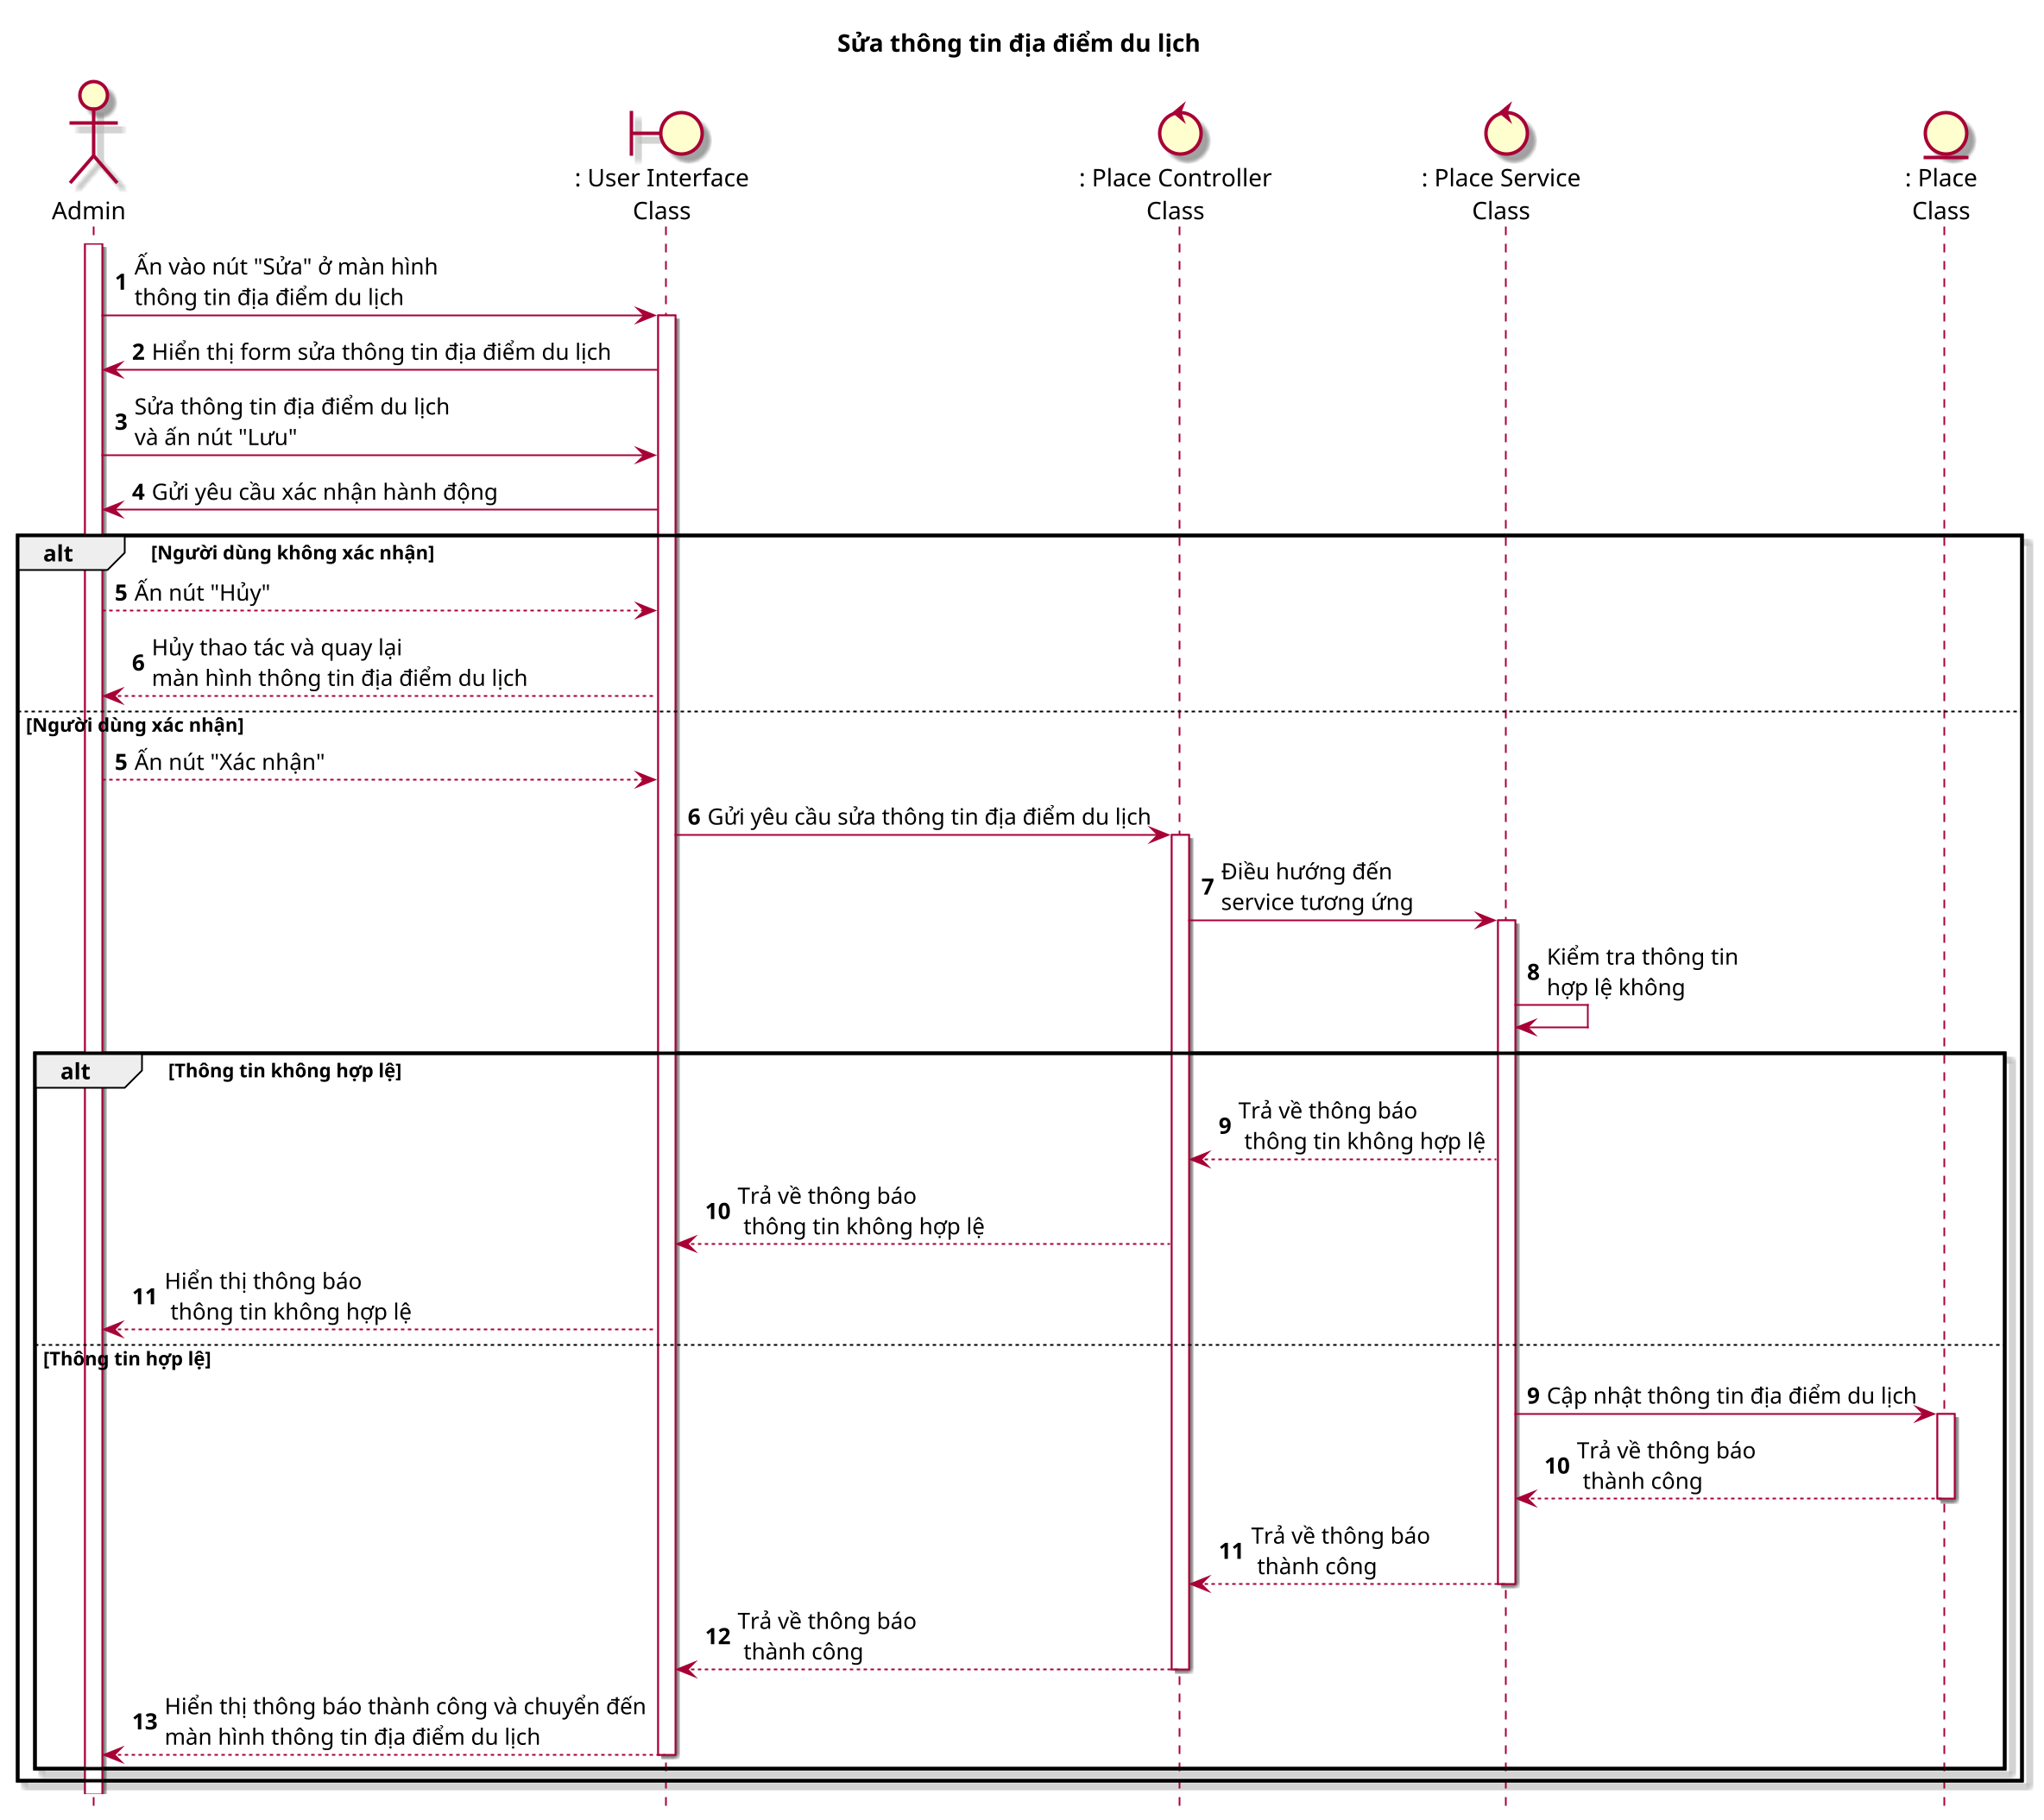@startuml UpdatePlace

    title Sửa thông tin địa điểm du lịch

    skin rose
    scale 2
    hide footbox

    actor Admin as ad
    boundary ": User Interface\nClass" as ui
    control ": Place Controller\nClass" as uc
    control ": Place Service\nClass" as us
    entity ": Place\nClass" as u

    autonumber
    ad++
    ad -> ui++ : Ấn vào nút "Sửa" ở màn hình\nthông tin địa điểm du lịch
    ui -> ad : Hiển thị form sửa thông tin địa điểm du lịch
    ad -> ui : Sửa thông tin địa điểm du lịch\nvà ấn nút "Lưu"
    ui -> ad : Gửi yêu cầu xác nhận hành động
    alt Người dùng không xác nhận
        ad --> ui : Ấn nút "Hủy"
        ui --> ad : Hủy thao tác và quay lại\nmàn hình thông tin địa điểm du lịch
    else Người dùng xác nhận
        autonumber 5
        ad --> ui: Ấn nút "Xác nhận"
        ui -> uc++ : Gửi yêu cầu sửa thông tin địa điểm du lịch
        uc -> us++ : Điều hướng đến\nservice tương ứng
        us -> us : Kiểm tra thông tin\nhợp lệ không
        alt Thông tin không hợp lệ
            us --> uc : Trả về thông báo\n thông tin không hợp lệ
            uc --> ui : Trả về thông báo\n thông tin không hợp lệ
            ui --> ad : Hiển thị thông báo\n thông tin không hợp lệ
        else Thông tin hợp lệ
            autonumber 9
            us -> u++ : Cập nhật thông tin địa điểm du lịch
            u --> us-- : Trả về thông báo\n thành công
            us --> uc-- : Trả về thông báo\n thành công
            uc --> ui-- : Trả về thông báo\n thành công
            ui --> ad-- : Hiển thị thông báo thành công và chuyển đến\nmàn hình thông tin địa điểm du lịch
        end
    end

@enduml
